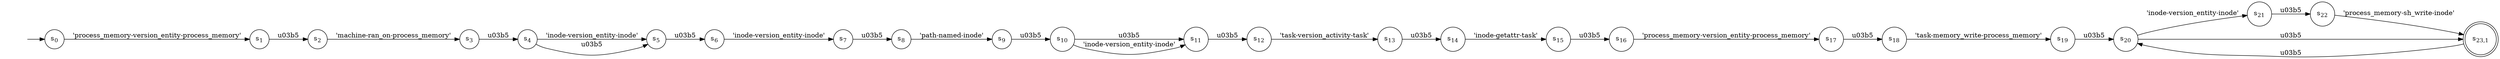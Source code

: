 digraph NFA {
    rankdir = LR;
    I [style = invis];
    I -> S0;
    S0 [label = <s<sub>0</sub>>, shape = circle];
    S1 [label = <s<sub>1</sub>>, shape = circle];
    S2 [label = <s<sub>2</sub>>, shape = circle];
    S3 [label = <s<sub>3</sub>>, shape = circle];
    S4 [label = <s<sub>4</sub>>, shape = circle];
    S5 [label = <s<sub>5</sub>>, shape = circle];
    S6 [label = <s<sub>6</sub>>, shape = circle];
    S7 [label = <s<sub>7</sub>>, shape = circle];
    S8 [label = <s<sub>8</sub>>, shape = circle];
    S9 [label = <s<sub>9</sub>>, shape = circle];
    S10 [label = <s<sub>10</sub>>, shape = circle];
    S11 [label = <s<sub>11</sub>>, shape = circle];
    S12 [label = <s<sub>12</sub>>, shape = circle];
    S13 [label = <s<sub>13</sub>>, shape = circle];
    S14 [label = <s<sub>14</sub>>, shape = circle];
    S15 [label = <s<sub>15</sub>>, shape = circle];
    S16 [label = <s<sub>16</sub>>, shape = circle];
    S17 [label = <s<sub>17</sub>>, shape = circle];
    S18 [label = <s<sub>18</sub>>, shape = circle];
    S19 [label = <s<sub>19</sub>>, shape = circle];
    S20 [label = <s<sub>20</sub>>, shape = circle];
    S21 [label = <s<sub>21</sub>>, shape = circle];
    S22 [label = <s<sub>22</sub>>, shape = circle];
    S23 [label = <s<sub>23,1</sub>>, shape = circle, peripheries = 2];
    S23 -> S20 [label = "\u03b5"];
    S22 -> S23 [label = "'process_memory-sh_write-inode'"];
    S21 -> S22 [label = "\u03b5"];
    S20 -> S21 [label = "'inode-version_entity-inode'"];
    S20 -> S23 [label = "\u03b5"];
    S19 -> S20 [label = "\u03b5"];
    S18 -> S19 [label = "'task-memory_write-process_memory'"];
    S17 -> S18 [label = "\u03b5"];
    S16 -> S17 [label = "'process_memory-version_entity-process_memory'"];
    S15 -> S16 [label = "\u03b5"];
    S14 -> S15 [label = "'inode-getattr-task'"];
    S13 -> S14 [label = "\u03b5"];
    S12 -> S13 [label = "'task-version_activity-task'"];
    S11 -> S12 [label = "\u03b5"];
    S10 -> S11 [label = "\u03b5"];
    S10 -> S11 [label = "'inode-version_entity-inode'"];
    S9 -> S10 [label = "\u03b5"];
    S8 -> S9 [label = "'path-named-inode'"];
    S7 -> S8 [label = "\u03b5"];
    S6 -> S7 [label = "'inode-version_entity-inode'"];
    S5 -> S6 [label = "\u03b5"];
    S4 -> S5 [label = "'inode-version_entity-inode'"];
    S4 -> S5 [label = "\u03b5"];
    S3 -> S4 [label = "\u03b5"];
    S2 -> S3 [label = "'machine-ran_on-process_memory'"];
    S1 -> S2 [label = "\u03b5"];
    S0 -> S1 [label = "'process_memory-version_entity-process_memory'"];
}
